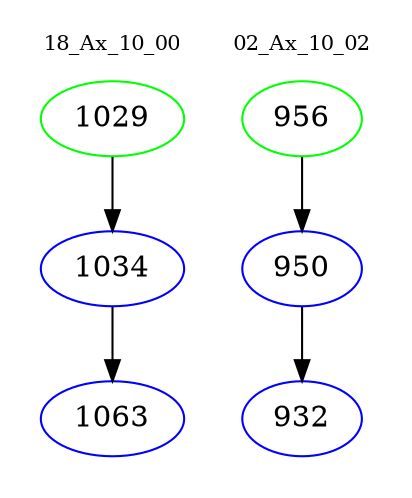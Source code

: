 digraph{
subgraph cluster_0 {
color = white
label = "18_Ax_10_00";
fontsize=10;
T0_1029 [label="1029", color="green"]
T0_1029 -> T0_1034 [color="black"]
T0_1034 [label="1034", color="blue"]
T0_1034 -> T0_1063 [color="black"]
T0_1063 [label="1063", color="blue"]
}
subgraph cluster_1 {
color = white
label = "02_Ax_10_02";
fontsize=10;
T1_956 [label="956", color="green"]
T1_956 -> T1_950 [color="black"]
T1_950 [label="950", color="blue"]
T1_950 -> T1_932 [color="black"]
T1_932 [label="932", color="blue"]
}
}
